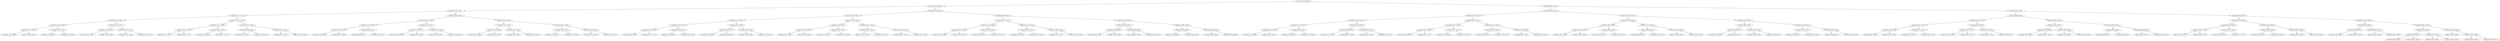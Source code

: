 digraph G{
896045564 [label="Node{data=[4699, 4699]}"]
896045564 -> 312110664
312110664 [label="Node{data=[3264, 3264]}"]
312110664 -> 1077224009
1077224009 [label="Node{data=[1645, 1645]}"]
1077224009 -> 561650879
561650879 [label="Node{data=[1511, 1511]}"]
561650879 -> 1357684253
1357684253 [label="Node{data=[1503, 1503]}"]
1357684253 -> 289751654
289751654 [label="Node{data=[1499, 1499]}"]
289751654 -> 2013994349
2013994349 [label="Node{data=[1407, 1407]}"]
2013994349 -> 166033719
166033719 [label="Node{data=[1398, 1398]}"]
2013994349 -> 1028457056
1028457056 [label="Node{data=[1498, 1498]}"]
289751654 -> 111157725
111157725 [label="Node{data=[1501, 1501]}"]
111157725 -> 652256273
652256273 [label="Node{data=[1500, 1500]}"]
111157725 -> 74337595
74337595 [label="Node{data=[1502, 1502]}"]
1357684253 -> 1365574100
1365574100 [label="Node{data=[1507, 1507]}"]
1365574100 -> 1447853292
1447853292 [label="Node{data=[1505, 1505]}"]
1447853292 -> 1974442520
1974442520 [label="Node{data=[1504, 1504]}"]
1447853292 -> 56493571
56493571 [label="Node{data=[1506, 1506]}"]
1365574100 -> 2060246045
2060246045 [label="Node{data=[1509, 1509]}"]
2060246045 -> 1330799796
1330799796 [label="Node{data=[1508, 1508]}"]
2060246045 -> 1176782876
1176782876 [label="Node{data=[1510, 1510]}"]
561650879 -> 892940485
892940485 [label="Node{data=[1587, 1587]}"]
892940485 -> 688467531
688467531 [label="Node{data=[1515, 1515]}"]
688467531 -> 1973590042
1973590042 [label="Node{data=[1513, 1513]}"]
1973590042 -> 295848474
295848474 [label="Node{data=[1512, 1512]}"]
1973590042 -> 1843527667
1843527667 [label="Node{data=[1514, 1514]}"]
688467531 -> 234553202
234553202 [label="Node{data=[1517, 1517]}"]
234553202 -> 1819923615
1819923615 [label="Node{data=[1516, 1516]}"]
234553202 -> 1862836624
1862836624 [label="Node{data=[1518, 1518]}"]
892940485 -> 225760741
225760741 [label="Node{data=[1641, 1641]}"]
225760741 -> 1471134294
1471134294 [label="Node{data=[1618, 1618]}"]
1471134294 -> 1968197904
1968197904 [label="Node{data=[1614, 1614]}"]
1471134294 -> 1602120203
1602120203 [label="Node{data=[1640, 1640]}"]
225760741 -> 1947097084
1947097084 [label="Node{data=[1643, 1643]}"]
1947097084 -> 1591291425
1591291425 [label="Node{data=[1642, 1642]}"]
1947097084 -> 695614523
695614523 [label="Node{data=[1644, 1644]}"]
1077224009 -> 91501868
91501868 [label="Node{data=[1661, 1661]}"]
91501868 -> 63120329
63120329 [label="Node{data=[1653, 1653]}"]
63120329 -> 343719350
343719350 [label="Node{data=[1649, 1649]}"]
343719350 -> 217308390
217308390 [label="Node{data=[1647, 1647]}"]
217308390 -> 671761665
671761665 [label="Node{data=[1646, 1646]}"]
217308390 -> 843966114
843966114 [label="Node{data=[1648, 1648]}"]
343719350 -> 1135443024
1135443024 [label="Node{data=[1651, 1651]}"]
1135443024 -> 1370197039
1370197039 [label="Node{data=[1650, 1650]}"]
1135443024 -> 729016662
729016662 [label="Node{data=[1652, 1652]}"]
63120329 -> 1985376876
1985376876 [label="Node{data=[1657, 1657]}"]
1985376876 -> 1580326666
1580326666 [label="Node{data=[1655, 1655]}"]
1580326666 -> 1408694807
1408694807 [label="Node{data=[1654, 1654]}"]
1580326666 -> 1744535654
1744535654 [label="Node{data=[1656, 1656]}"]
1985376876 -> 578505703
578505703 [label="Node{data=[1659, 1659]}"]
578505703 -> 1927420205
1927420205 [label="Node{data=[1658, 1658]}"]
578505703 -> 379609892
379609892 [label="Node{data=[1660, 1660]}"]
91501868 -> 761477414
761477414 [label="Node{data=[1669, 1669]}"]
761477414 -> 1430223646
1430223646 [label="Node{data=[1665, 1665]}"]
1430223646 -> 938884069
938884069 [label="Node{data=[1663, 1663]}"]
938884069 -> 584763260
584763260 [label="Node{data=[1662, 1662]}"]
938884069 -> 381972488
381972488 [label="Node{data=[1664, 1664]}"]
1430223646 -> 940383813
940383813 [label="Node{data=[1667, 1667]}"]
940383813 -> 1050813362
1050813362 [label="Node{data=[1666, 1666]}"]
940383813 -> 1245180477
1245180477 [label="Node{data=[1668, 1668]}"]
761477414 -> 2135334723
2135334723 [label="Node{data=[1673, 1673]}"]
2135334723 -> 803817944
803817944 [label="Node{data=[1671, 1671]}"]
803817944 -> 16338980
16338980 [label="Node{data=[1670, 1670]}"]
803817944 -> 1965747228
1965747228 [label="Node{data=[1672, 1672]}"]
2135334723 -> 1046337917
1046337917 [label="Node{data=[2598, 2598]}"]
1046337917 -> 1528815847
1528815847 [label="Node{data=[1821, 1821]}"]
1046337917 -> 296608720
296608720 [label="Node{data=[3158, 3158]}"]
312110664 -> 868595701
868595701 [label="Node{data=[4538, 4538]}"]
868595701 -> 1661142721
1661142721 [label="Node{data=[4203, 4203]}"]
1661142721 -> 1203755678
1203755678 [label="Node{data=[4195, 4195]}"]
1203755678 -> 972161754
972161754 [label="Node{data=[4174, 4174]}"]
972161754 -> 655781902
655781902 [label="Node{data=[4101, 4101]}"]
655781902 -> 1557679907
1557679907 [label="Node{data=[3928, 3928]}"]
655781902 -> 1695159564
1695159564 [label="Node{data=[4117, 4117]}"]
972161754 -> 1288122277
1288122277 [label="Node{data=[4193, 4193]}"]
1288122277 -> 1489350707
1489350707 [label="Node{data=[4192, 4192]}"]
1288122277 -> 1182424415
1182424415 [label="Node{data=[4194, 4194]}"]
1203755678 -> 1944949481
1944949481 [label="Node{data=[4199, 4199]}"]
1944949481 -> 102904118
102904118 [label="Node{data=[4197, 4197]}"]
102904118 -> 1939033577
1939033577 [label="Node{data=[4196, 4196]}"]
102904118 -> 1729590881
1729590881 [label="Node{data=[4198, 4198]}"]
1944949481 -> 2029181616
2029181616 [label="Node{data=[4201, 4201]}"]
2029181616 -> 1875832601
1875832601 [label="Node{data=[4200, 4200]}"]
2029181616 -> 115022604
115022604 [label="Node{data=[4202, 4202]}"]
1661142721 -> 1520685512
1520685512 [label="Node{data=[4530, 4530]}"]
1520685512 -> 887793526
887793526 [label="Node{data=[4526, 4526]}"]
887793526 -> 742666453
742666453 [label="Node{data=[4205, 4205]}"]
742666453 -> 1914260778
1914260778 [label="Node{data=[4204, 4204]}"]
742666453 -> 913375024
913375024 [label="Node{data=[4225, 4225]}"]
887793526 -> 1472216991
1472216991 [label="Node{data=[4528, 4528]}"]
1472216991 -> 1510960938
1510960938 [label="Node{data=[4527, 4527]}"]
1472216991 -> 1657211228
1657211228 [label="Node{data=[4529, 4529]}"]
1520685512 -> 1409278795
1409278795 [label="Node{data=[4534, 4534]}"]
1409278795 -> 93655660
93655660 [label="Node{data=[4532, 4532]}"]
93655660 -> 616717259
616717259 [label="Node{data=[4531, 4531]}"]
93655660 -> 2123709414
2123709414 [label="Node{data=[4533, 4533]}"]
1409278795 -> 1390181060
1390181060 [label="Node{data=[4536, 4536]}"]
1390181060 -> 2138506369
2138506369 [label="Node{data=[4535, 4535]}"]
1390181060 -> 1230832807
1230832807 [label="Node{data=[4537, 4537]}"]
868595701 -> 507534433
507534433 [label="Node{data=[4680, 4680]}"]
507534433 -> 804986679
804986679 [label="Node{data=[4672, 4672]}"]
804986679 -> 1760511301
1760511301 [label="Node{data=[4542, 4542]}"]
1760511301 -> 1236667587
1236667587 [label="Node{data=[4540, 4540]}"]
1236667587 -> 1435103936
1435103936 [label="Node{data=[4539, 4539]}"]
1236667587 -> 578571745
578571745 [label="Node{data=[4541, 4541]}"]
1760511301 -> 816570758
816570758 [label="Node{data=[4544, 4544]}"]
816570758 -> 1233265476
1233265476 [label="Node{data=[4543, 4543]}"]
816570758 -> 1393022790
1393022790 [label="Node{data=[4671, 4671]}"]
804986679 -> 332696450
332696450 [label="Node{data=[4676, 4676]}"]
332696450 -> 2082271151
2082271151 [label="Node{data=[4674, 4674]}"]
2082271151 -> 610036587
610036587 [label="Node{data=[4673, 4673]}"]
2082271151 -> 1233925441
1233925441 [label="Node{data=[4675, 4675]}"]
332696450 -> 2117283689
2117283689 [label="Node{data=[4678, 4678]}"]
2117283689 -> 1699337879
1699337879 [label="Node{data=[4677, 4677]}"]
2117283689 -> 579464806
579464806 [label="Node{data=[4679, 4679]}"]
507534433 -> 176677195
176677195 [label="Node{data=[4691, 4691]}"]
176677195 -> 1831395093
1831395093 [label="Node{data=[4687, 4687]}"]
1831395093 -> 1191067977
1191067977 [label="Node{data=[4682, 4682]}"]
1191067977 -> 736718126
736718126 [label="Node{data=[4681, 4681]}"]
1191067977 -> 517033121
517033121 [label="Node{data=[4683, 4683]}"]
1831395093 -> 892004377
892004377 [label="Node{data=[4689, 4689]}"]
892004377 -> 23729148
23729148 [label="Node{data=[4688, 4688]}"]
892004377 -> 1628085986
1628085986 [label="Node{data=[4690, 4690]}"]
176677195 -> 1965711910
1965711910 [label="Node{data=[4695, 4695]}"]
1965711910 -> 388118202
388118202 [label="Node{data=[4693, 4693]}"]
388118202 -> 1174807121
1174807121 [label="Node{data=[4692, 4692]}"]
388118202 -> 1942903293
1942903293 [label="Node{data=[4694, 4694]}"]
1965711910 -> 1431518960
1431518960 [label="Node{data=[4697, 4697]}"]
1431518960 -> 1396856070
1396856070 [label="Node{data=[4696, 4696]}"]
1431518960 -> 606200213
606200213 [label="Node{data=[4698, 4698]}"]
896045564 -> 622941533
622941533 [label="Node{data=[9567, 9567]}"]
622941533 -> 1774799799
1774799799 [label="Node{data=[9340, 9340]}"]
1774799799 -> 677562861
677562861 [label="Node{data=[8234, 8234]}"]
677562861 -> 56928317
56928317 [label="Node{data=[8226, 8226]}"]
56928317 -> 750821041
750821041 [label="Node{data=[6474, 6474]}"]
750821041 -> 259521645
259521645 [label="Node{data=[4701, 4701]}"]
259521645 -> 828666319
828666319 [label="Node{data=[4700, 4700]}"]
259521645 -> 392630942
392630942 [label="Node{data=[4874, 4874]}"]
750821041 -> 1064973269
1064973269 [label="Node{data=[6593, 6593]}"]
1064973269 -> 257832131
257832131 [label="Node{data=[6563, 6563]}"]
1064973269 -> 497469166
497469166 [label="Node{data=[7842, 7842]}"]
56928317 -> 846906406
846906406 [label="Node{data=[8230, 8230]}"]
846906406 -> 1550888231
1550888231 [label="Node{data=[8228, 8228]}"]
1550888231 -> 586576454
586576454 [label="Node{data=[8227, 8227]}"]
1550888231 -> 164385088
164385088 [label="Node{data=[8229, 8229]}"]
846906406 -> 1844703147
1844703147 [label="Node{data=[8232, 8232]}"]
1844703147 -> 875789991
875789991 [label="Node{data=[8231, 8231]}"]
1844703147 -> 633757221
633757221 [label="Node{data=[8233, 8233]}"]
677562861 -> 1315659148
1315659148 [label="Node{data=[9119, 9119]}"]
1315659148 -> 1016556893
1016556893 [label="Node{data=[9115, 9115]}"]
1016556893 -> 335473198
335473198 [label="Node{data=[8236, 8236]}"]
335473198 -> 73316610
73316610 [label="Node{data=[8235, 8235]}"]
335473198 -> 281871160
281871160 [label="Node{data=[8237, 8237]}"]
1016556893 -> 397900281
397900281 [label="Node{data=[9117, 9117]}"]
397900281 -> 1937530555
1937530555 [label="Node{data=[9116, 9116]}"]
397900281 -> 35356543
35356543 [label="Node{data=[9118, 9118]}"]
1315659148 -> 2058840263
2058840263 [label="Node{data=[9336, 9336]}"]
2058840263 -> 1457762009
1457762009 [label="Node{data=[9225, 9225]}"]
1457762009 -> 1199287096
1199287096 [label="Node{data=[9159, 9159]}"]
1457762009 -> 507692079
507692079 [label="Node{data=[9335, 9335]}"]
2058840263 -> 1601336944
1601336944 [label="Node{data=[9338, 9338]}"]
1601336944 -> 346852897
346852897 [label="Node{data=[9337, 9337]}"]
1601336944 -> 236242407
236242407 [label="Node{data=[9339, 9339]}"]
1774799799 -> 117377974
117377974 [label="Node{data=[9551, 9551]}"]
117377974 -> 1257389295
1257389295 [label="Node{data=[9348, 9348]}"]
1257389295 -> 979336726
979336726 [label="Node{data=[9344, 9344]}"]
979336726 -> 307015495
307015495 [label="Node{data=[9342, 9342]}"]
307015495 -> 1813029891
1813029891 [label="Node{data=[9341, 9341]}"]
307015495 -> 928970794
928970794 [label="Node{data=[9343, 9343]}"]
979336726 -> 1991286553
1991286553 [label="Node{data=[9346, 9346]}"]
1991286553 -> 24195103
24195103 [label="Node{data=[9345, 9345]}"]
1991286553 -> 1755884686
1755884686 [label="Node{data=[9347, 9347]}"]
1257389295 -> 687314457
687314457 [label="Node{data=[9522, 9522]}"]
687314457 -> 1515035721
1515035721 [label="Node{data=[9461, 9461]}"]
1515035721 -> 1387572951
1387572951 [label="Node{data=[9349, 9349]}"]
1515035721 -> 2136323283
2136323283 [label="Node{data=[9491, 9491]}"]
687314457 -> 1795596926
1795596926 [label="Node{data=[9549, 9549]}"]
1795596926 -> 1570755715
1570755715 [label="Node{data=[9548, 9548]}"]
1795596926 -> 715787249
715787249 [label="Node{data=[9550, 9550]}"]
117377974 -> 2022424923
2022424923 [label="Node{data=[9559, 9559]}"]
2022424923 -> 650152294
650152294 [label="Node{data=[9555, 9555]}"]
650152294 -> 89684721
89684721 [label="Node{data=[9553, 9553]}"]
89684721 -> 2136415272
2136415272 [label="Node{data=[9552, 9552]}"]
89684721 -> 1508936576
1508936576 [label="Node{data=[9554, 9554]}"]
650152294 -> 2069475937
2069475937 [label="Node{data=[9557, 9557]}"]
2069475937 -> 1032896521
1032896521 [label="Node{data=[9556, 9556]}"]
2069475937 -> 2061577679
2061577679 [label="Node{data=[9558, 9558]}"]
2022424923 -> 663754136
663754136 [label="Node{data=[9563, 9563]}"]
663754136 -> 300704177
300704177 [label="Node{data=[9561, 9561]}"]
300704177 -> 717712141
717712141 [label="Node{data=[9560, 9560]}"]
300704177 -> 1505473743
1505473743 [label="Node{data=[9562, 9562]}"]
663754136 -> 2116044469
2116044469 [label="Node{data=[9565, 9565]}"]
2116044469 -> 204685609
204685609 [label="Node{data=[9564, 9564]}"]
2116044469 -> 498977953
498977953 [label="Node{data=[9566, 9566]}"]
622941533 -> 430181909
430181909 [label="Node{data=[9670, 9670]}"]
430181909 -> 1707992698
1707992698 [label="Node{data=[9654, 9654]}"]
1707992698 -> 1944177123
1944177123 [label="Node{data=[9575, 9575]}"]
1944177123 -> 4901882
4901882 [label="Node{data=[9571, 9571]}"]
4901882 -> 958900544
958900544 [label="Node{data=[9569, 9569]}"]
958900544 -> 861103656
861103656 [label="Node{data=[9568, 9568]}"]
958900544 -> 1308626800
1308626800 [label="Node{data=[9570, 9570]}"]
4901882 -> 415434833
415434833 [label="Node{data=[9573, 9573]}"]
415434833 -> 480960416
480960416 [label="Node{data=[9572, 9572]}"]
415434833 -> 887130171
887130171 [label="Node{data=[9574, 9574]}"]
1944177123 -> 2060806744
2060806744 [label="Node{data=[9650, 9650]}"]
2060806744 -> 2060743891
2060743891 [label="Node{data=[9577, 9577]}"]
2060743891 -> 810152950
810152950 [label="Node{data=[9576, 9576]}"]
2060743891 -> 5772436
5772436 [label="Node{data=[9617, 9617]}"]
2060806744 -> 1368275309
1368275309 [label="Node{data=[9652, 9652]}"]
1368275309 -> 136686947
136686947 [label="Node{data=[9651, 9651]}"]
1368275309 -> 1997285842
1997285842 [label="Node{data=[9653, 9653]}"]
1707992698 -> 925921043
925921043 [label="Node{data=[9662, 9662]}"]
925921043 -> 391474633
391474633 [label="Node{data=[9658, 9658]}"]
391474633 -> 851346677
851346677 [label="Node{data=[9656, 9656]}"]
851346677 -> 619346377
619346377 [label="Node{data=[9655, 9655]}"]
851346677 -> 278315696
278315696 [label="Node{data=[9657, 9657]}"]
391474633 -> 747757134
747757134 [label="Node{data=[9660, 9660]}"]
747757134 -> 1791913477
1791913477 [label="Node{data=[9659, 9659]}"]
747757134 -> 496854692
496854692 [label="Node{data=[9661, 9661]}"]
925921043 -> 1001960677
1001960677 [label="Node{data=[9666, 9666]}"]
1001960677 -> 427392626
427392626 [label="Node{data=[9664, 9664]}"]
427392626 -> 6198558
6198558 [label="Node{data=[9663, 9663]}"]
427392626 -> 1988131831
1988131831 [label="Node{data=[9665, 9665]}"]
1001960677 -> 140637790
140637790 [label="Node{data=[9668, 9668]}"]
140637790 -> 1522107342
1522107342 [label="Node{data=[9667, 9667]}"]
140637790 -> 784010210
784010210 [label="Node{data=[9669, 9669]}"]
430181909 -> 1536266753
1536266753 [label="Node{data=[9686, 9686]}"]
1536266753 -> 1556433963
1556433963 [label="Node{data=[9678, 9678]}"]
1556433963 -> 1249117070
1249117070 [label="Node{data=[9674, 9674]}"]
1249117070 -> 1013376313
1013376313 [label="Node{data=[9672, 9672]}"]
1013376313 -> 1806727470
1806727470 [label="Node{data=[9671, 9671]}"]
1013376313 -> 501404775
501404775 [label="Node{data=[9673, 9673]}"]
1249117070 -> 2011221030
2011221030 [label="Node{data=[9676, 9676]}"]
2011221030 -> 2091163854
2091163854 [label="Node{data=[9675, 9675]}"]
2011221030 -> 347463549
347463549 [label="Node{data=[9677, 9677]}"]
1556433963 -> 536834144
536834144 [label="Node{data=[9682, 9682]}"]
536834144 -> 1846480453
1846480453 [label="Node{data=[9680, 9680]}"]
1846480453 -> 938766746
938766746 [label="Node{data=[9679, 9679]}"]
1846480453 -> 218107438
218107438 [label="Node{data=[9681, 9681]}"]
536834144 -> 1771574174
1771574174 [label="Node{data=[9684, 9684]}"]
1771574174 -> 2146649550
2146649550 [label="Node{data=[9683, 9683]}"]
1771574174 -> 1797231371
1797231371 [label="Node{data=[9685, 9685]}"]
1536266753 -> 1726185784
1726185784 [label="Node{data=[9949, 9949]}"]
1726185784 -> 1330539161
1330539161 [label="Node{data=[9945, 9945]}"]
1330539161 -> 712416139
712416139 [label="Node{data=[9943, 9943]}"]
712416139 -> 1038537221
1038537221 [label="Node{data=[9687, 9687]}"]
712416139 -> 1198948032
1198948032 [label="Node{data=[9944, 9944]}"]
1330539161 -> 2077281813
2077281813 [label="Node{data=[9947, 9947]}"]
2077281813 -> 1709488167
1709488167 [label="Node{data=[9946, 9946]}"]
2077281813 -> 1855535204
1855535204 [label="Node{data=[9948, 9948]}"]
1726185784 -> 451791625
451791625 [label="Node{data=[9957, 9957]}"]
451791625 -> 1731206695
1731206695 [label="Node{data=[9953, 9953]}"]
1731206695 -> 659924838
659924838 [label="Node{data=[9951, 9951]}"]
659924838 -> 11071984
11071984 [label="Node{data=[9950, 9950]}"]
659924838 -> 1961477999
1961477999 [label="Node{data=[9952, 9952]}"]
1731206695 -> 323960563
323960563 [label="Node{data=[9955, 9955]}"]
323960563 -> 422303083
422303083 [label="Node{data=[9954, 9954]}"]
323960563 -> 1582010575
1582010575 [label="Node{data=[9956, 9956]}"]
451791625 -> 1680074454
1680074454 [label="Node{data=[9959, 9959]}"]
1680074454 -> 242349063
242349063 [label="Node{data=[9958, 9958]}"]
1680074454 -> 1228335151
1228335151 [label="Node{data=[9961, 9961]}"]
1228335151 -> 1266271278
1266271278 [label="Node{data=[9960, 9960]}"]
1228335151 -> 806854337
806854337 [label="Node{data=[9962, 9962]}"]
}
